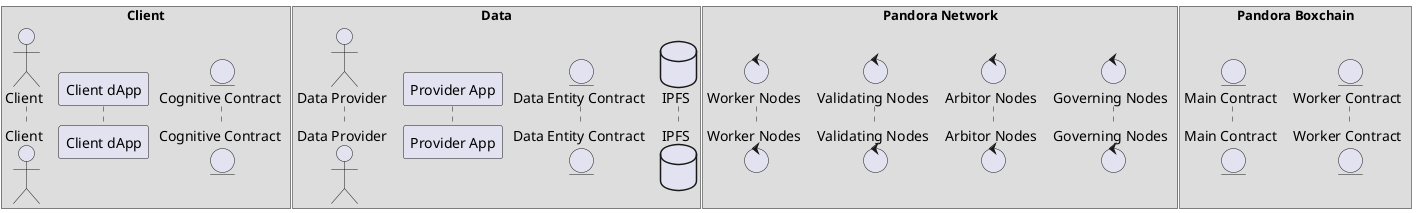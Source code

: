 @startuml
box "Client"
  actor "Client" as client
  participant "Client dApp" as dapp
  entity "Cognitive Contract" as cognitiveContract
end box

box "Data"
  actor "Data Provider" as provider
  participant "Provider App" as app
  entity "Data Entity Contract" as dataContract
  database "IPFS" as ipfs
end box

box "Pandora Network"
  control "Worker Nodes" as workers
  control "Validating Nodes" as validators
  control "Arbitor Nodes" as arbitors
  control "Governing Nodes" as governors
end box

box "Pandora Boxchain"
  entity "Main Contract" as theContract
  entity "Worker Contract" as workerContract
end box
@enduml
